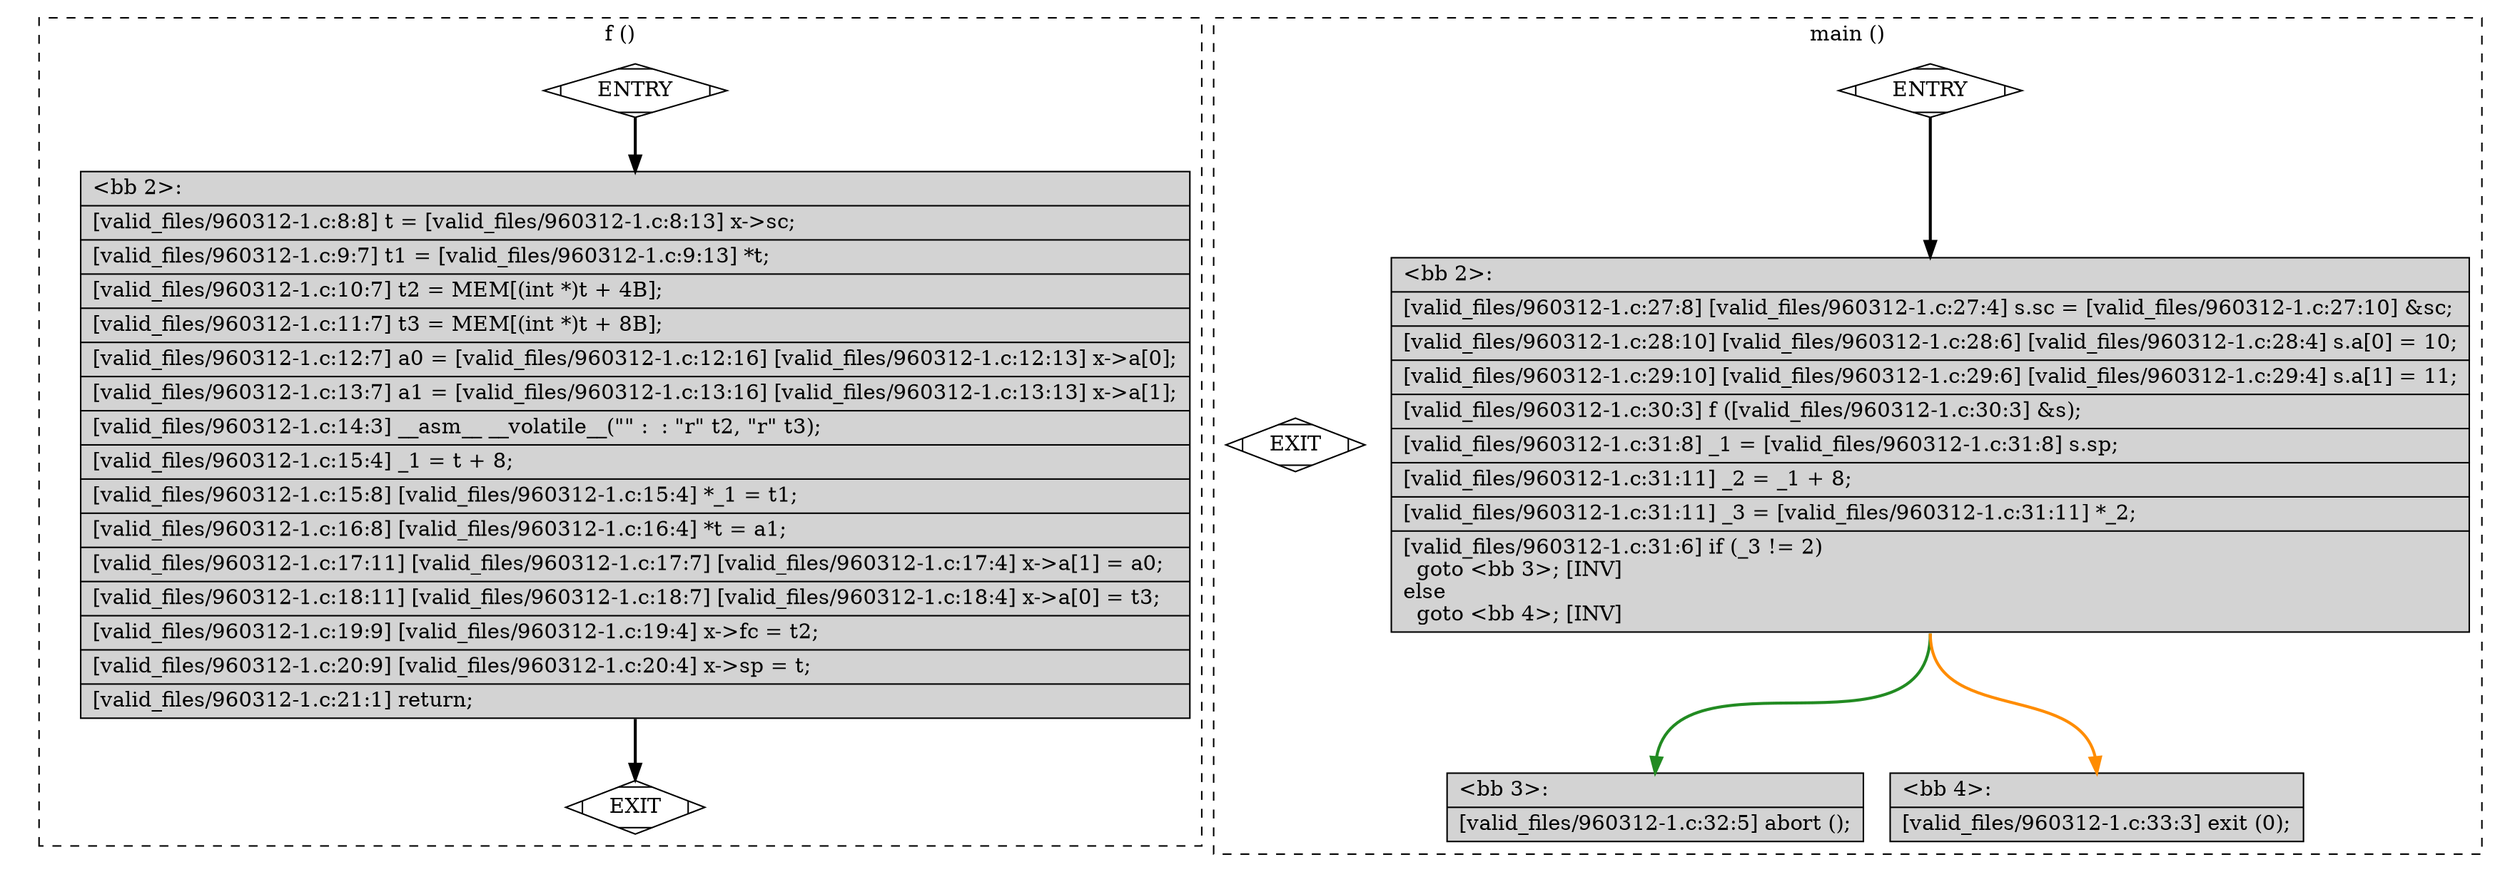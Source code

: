 digraph "a-960312-1.c.015t.cfg" {
overlap=false;
subgraph "cluster_f" {
	style="dashed";
	color="black";
	label="f ()";
	fn_0_basic_block_0 [shape=Mdiamond,style=filled,fillcolor=white,label="ENTRY"];

	fn_0_basic_block_1 [shape=Mdiamond,style=filled,fillcolor=white,label="EXIT"];

	fn_0_basic_block_2 [shape=record,style=filled,fillcolor=lightgrey,label="{\<bb\ 2\>:\l\
|[valid_files/960312-1.c:8:8]\ t\ =\ [valid_files/960312-1.c:8:13]\ x-\>sc;\l\
|[valid_files/960312-1.c:9:7]\ t1\ =\ [valid_files/960312-1.c:9:13]\ *t;\l\
|[valid_files/960312-1.c:10:7]\ t2\ =\ MEM[(int\ *)t\ +\ 4B];\l\
|[valid_files/960312-1.c:11:7]\ t3\ =\ MEM[(int\ *)t\ +\ 8B];\l\
|[valid_files/960312-1.c:12:7]\ a0\ =\ [valid_files/960312-1.c:12:16]\ [valid_files/960312-1.c:12:13]\ x-\>a[0];\l\
|[valid_files/960312-1.c:13:7]\ a1\ =\ [valid_files/960312-1.c:13:16]\ [valid_files/960312-1.c:13:13]\ x-\>a[1];\l\
|[valid_files/960312-1.c:14:3]\ __asm__\ __volatile__(\"\"\ :\ \ :\ \"r\"\ t2,\ \"r\"\ t3);\l\
|[valid_files/960312-1.c:15:4]\ _1\ =\ t\ +\ 8;\l\
|[valid_files/960312-1.c:15:8]\ [valid_files/960312-1.c:15:4]\ *_1\ =\ t1;\l\
|[valid_files/960312-1.c:16:8]\ [valid_files/960312-1.c:16:4]\ *t\ =\ a1;\l\
|[valid_files/960312-1.c:17:11]\ [valid_files/960312-1.c:17:7]\ [valid_files/960312-1.c:17:4]\ x-\>a[1]\ =\ a0;\l\
|[valid_files/960312-1.c:18:11]\ [valid_files/960312-1.c:18:7]\ [valid_files/960312-1.c:18:4]\ x-\>a[0]\ =\ t3;\l\
|[valid_files/960312-1.c:19:9]\ [valid_files/960312-1.c:19:4]\ x-\>fc\ =\ t2;\l\
|[valid_files/960312-1.c:20:9]\ [valid_files/960312-1.c:20:4]\ x-\>sp\ =\ t;\l\
|[valid_files/960312-1.c:21:1]\ return;\l\
}"];

	fn_0_basic_block_0:s -> fn_0_basic_block_2:n [style="solid,bold",color=black,weight=100,constraint=true];
	fn_0_basic_block_2:s -> fn_0_basic_block_1:n [style="solid,bold",color=black,weight=10,constraint=true];
	fn_0_basic_block_0:s -> fn_0_basic_block_1:n [style="invis",constraint=true];
}
subgraph "cluster_main" {
	style="dashed";
	color="black";
	label="main ()";
	fn_1_basic_block_0 [shape=Mdiamond,style=filled,fillcolor=white,label="ENTRY"];

	fn_1_basic_block_1 [shape=Mdiamond,style=filled,fillcolor=white,label="EXIT"];

	fn_1_basic_block_2 [shape=record,style=filled,fillcolor=lightgrey,label="{\<bb\ 2\>:\l\
|[valid_files/960312-1.c:27:8]\ [valid_files/960312-1.c:27:4]\ s.sc\ =\ [valid_files/960312-1.c:27:10]\ &sc;\l\
|[valid_files/960312-1.c:28:10]\ [valid_files/960312-1.c:28:6]\ [valid_files/960312-1.c:28:4]\ s.a[0]\ =\ 10;\l\
|[valid_files/960312-1.c:29:10]\ [valid_files/960312-1.c:29:6]\ [valid_files/960312-1.c:29:4]\ s.a[1]\ =\ 11;\l\
|[valid_files/960312-1.c:30:3]\ f\ ([valid_files/960312-1.c:30:3]\ &s);\l\
|[valid_files/960312-1.c:31:8]\ _1\ =\ [valid_files/960312-1.c:31:8]\ s.sp;\l\
|[valid_files/960312-1.c:31:11]\ _2\ =\ _1\ +\ 8;\l\
|[valid_files/960312-1.c:31:11]\ _3\ =\ [valid_files/960312-1.c:31:11]\ *_2;\l\
|[valid_files/960312-1.c:31:6]\ if\ (_3\ !=\ 2)\l\
\ \ goto\ \<bb\ 3\>;\ [INV]\l\
else\l\
\ \ goto\ \<bb\ 4\>;\ [INV]\l\
}"];

	fn_1_basic_block_3 [shape=record,style=filled,fillcolor=lightgrey,label="{\<bb\ 3\>:\l\
|[valid_files/960312-1.c:32:5]\ abort\ ();\l\
}"];

	fn_1_basic_block_4 [shape=record,style=filled,fillcolor=lightgrey,label="{\<bb\ 4\>:\l\
|[valid_files/960312-1.c:33:3]\ exit\ (0);\l\
}"];

	fn_1_basic_block_0:s -> fn_1_basic_block_2:n [style="solid,bold",color=black,weight=100,constraint=true];
	fn_1_basic_block_2:s -> fn_1_basic_block_3:n [style="solid,bold",color=forestgreen,weight=10,constraint=true];
	fn_1_basic_block_2:s -> fn_1_basic_block_4:n [style="solid,bold",color=darkorange,weight=10,constraint=true];
	fn_1_basic_block_0:s -> fn_1_basic_block_1:n [style="invis",constraint=true];
}
}
